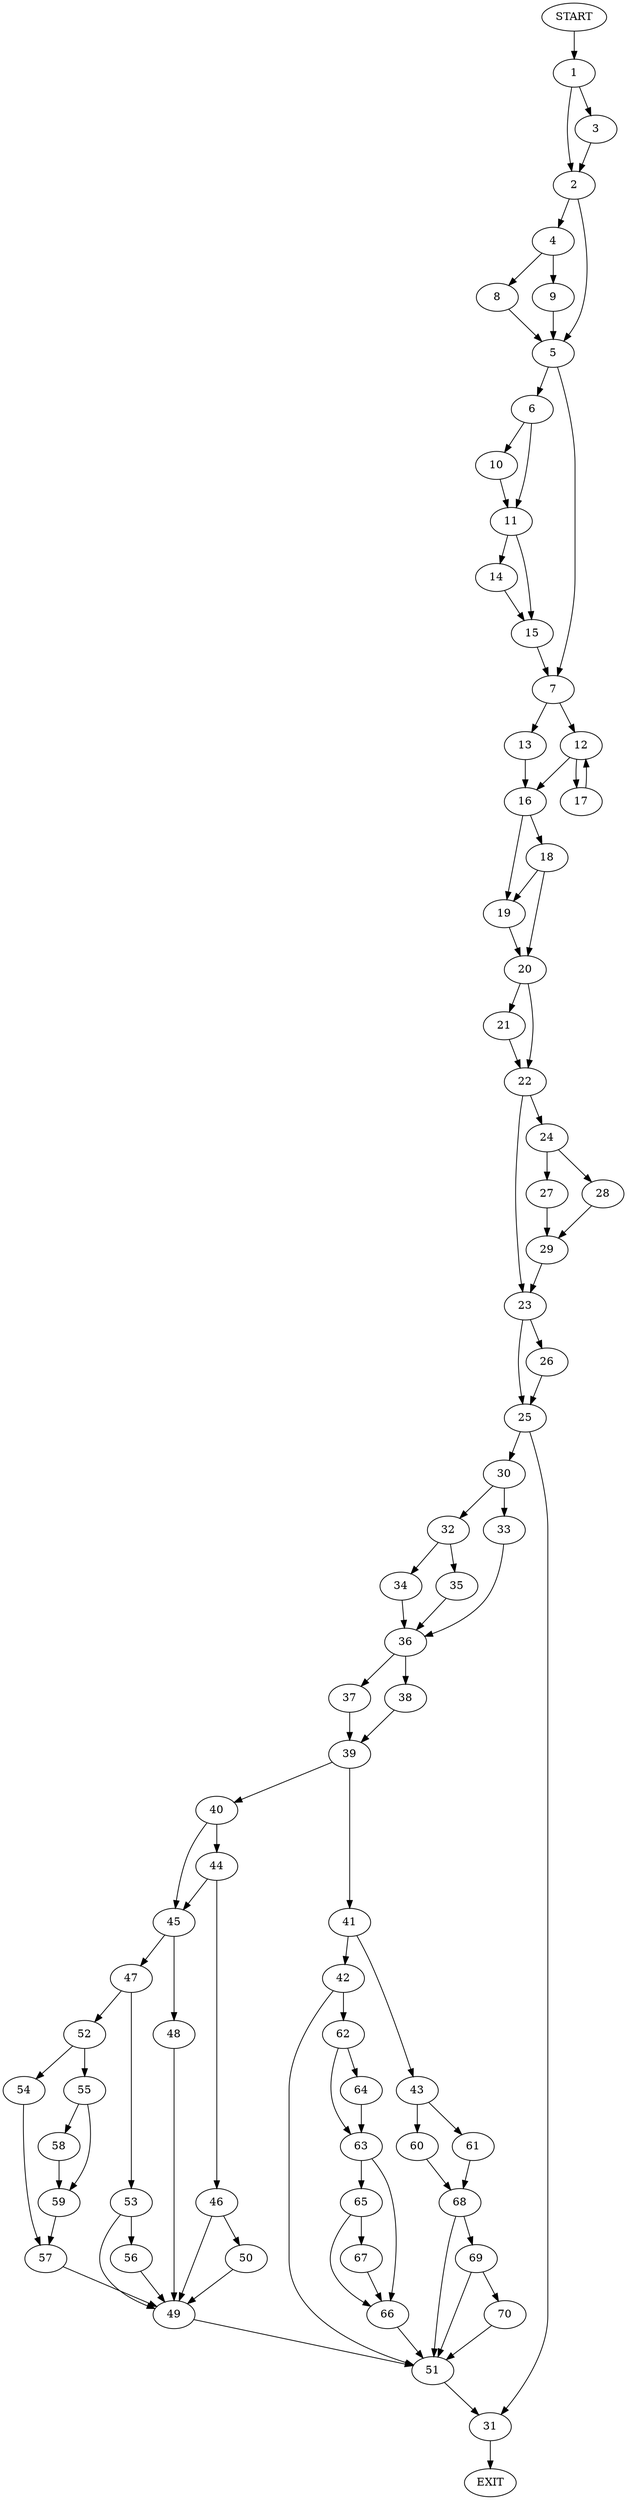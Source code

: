 digraph {
0 [label="START"]
71 [label="EXIT"]
0 -> 1
1 -> 2
1 -> 3
3 -> 2
2 -> 4
2 -> 5
5 -> 6
5 -> 7
4 -> 8
4 -> 9
9 -> 5
8 -> 5
6 -> 10
6 -> 11
7 -> 12
7 -> 13
11 -> 14
11 -> 15
10 -> 11
15 -> 7
14 -> 15
13 -> 16
12 -> 17
12 -> 16
16 -> 18
16 -> 19
17 -> 12
19 -> 20
18 -> 19
18 -> 20
20 -> 21
20 -> 22
21 -> 22
22 -> 23
22 -> 24
23 -> 25
23 -> 26
24 -> 27
24 -> 28
27 -> 29
28 -> 29
29 -> 23
26 -> 25
25 -> 30
25 -> 31
31 -> 71
30 -> 32
30 -> 33
32 -> 34
32 -> 35
33 -> 36
36 -> 37
36 -> 38
34 -> 36
35 -> 36
38 -> 39
37 -> 39
39 -> 40
39 -> 41
41 -> 42
41 -> 43
40 -> 44
40 -> 45
44 -> 45
44 -> 46
45 -> 47
45 -> 48
46 -> 49
46 -> 50
50 -> 49
49 -> 51
47 -> 52
47 -> 53
48 -> 49
52 -> 54
52 -> 55
53 -> 56
53 -> 49
54 -> 57
55 -> 58
55 -> 59
58 -> 59
59 -> 57
57 -> 49
56 -> 49
51 -> 31
43 -> 60
43 -> 61
42 -> 51
42 -> 62
62 -> 63
62 -> 64
63 -> 65
63 -> 66
64 -> 63
66 -> 51
65 -> 66
65 -> 67
67 -> 66
61 -> 68
60 -> 68
68 -> 51
68 -> 69
69 -> 70
69 -> 51
70 -> 51
}
